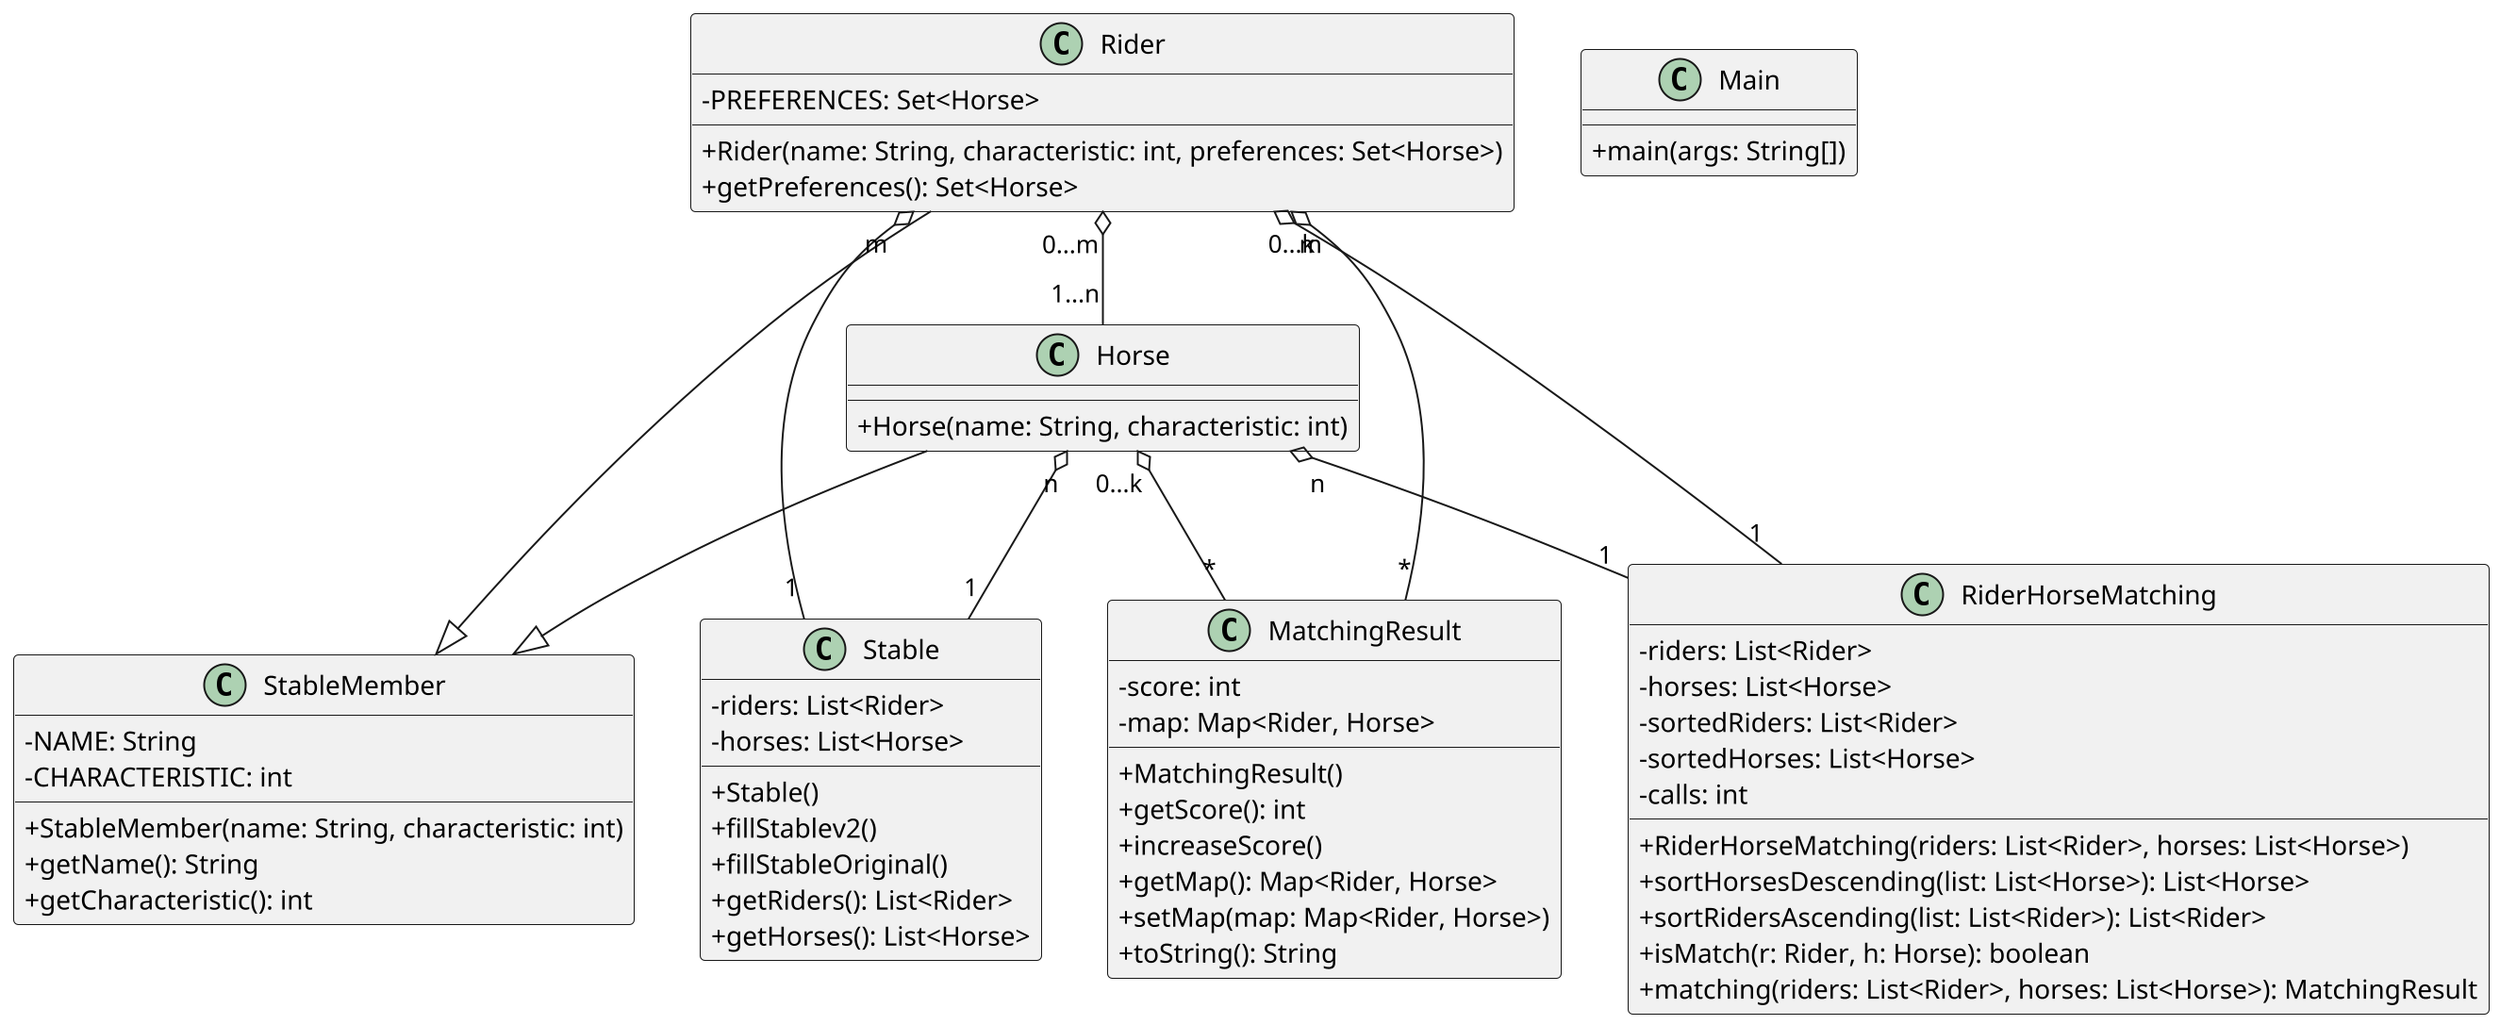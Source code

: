 @startuml
scale 2
skinparam classAttributeIconSize 0

class StableMember {
    - NAME: String
    - CHARACTERISTIC: int
    + StableMember(name: String, characteristic: int)
    + getName(): String
    + getCharacteristic(): int
}

class Horse {
    + Horse(name: String, characteristic: int)
}

class Rider {
    - PREFERENCES: Set<Horse>
    + Rider(name: String, characteristic: int, preferences: Set<Horse>)
    + getPreferences(): Set<Horse>
}

class Stable {
    - riders: List<Rider>
    - horses: List<Horse>
    + Stable()
    + fillStablev2()
    + fillStableOriginal()
    + getRiders(): List<Rider>
    + getHorses(): List<Horse>
}

class MatchingResult {
    - score: int
    - map: Map<Rider, Horse>
    + MatchingResult()
    + getScore(): int
    + increaseScore()
    + getMap(): Map<Rider, Horse>
    + setMap(map: Map<Rider, Horse>)
    + toString(): String
}

class RiderHorseMatching {
    - riders: List<Rider>
    - horses: List<Horse>
    - sortedRiders: List<Rider>
    - sortedHorses: List<Horse>
    - calls: int
    + RiderHorseMatching(riders: List<Rider>, horses: List<Horse>)
    + sortHorsesDescending(list: List<Horse>): List<Horse>
    + sortRidersAscending(list: List<Rider>): List<Rider>
    + isMatch(r: Rider, h: Horse): boolean
    + matching(riders: List<Rider>, horses: List<Horse>): MatchingResult
}

class Main {
    + main(args: String[])
}

Rider --|> StableMember
Horse --|> StableMember
Rider "0...m" o-- "1...n" Horse
Horse "0...k" o-- "*" MatchingResult
Rider "0...k" o-- "*" MatchingResult

Horse "n" o-- "1" RiderHorseMatching
Rider "m" o-- "1" RiderHorseMatching

Horse "n" o-- "1" Stable
Rider "m" o-- "1" Stable

@enduml
